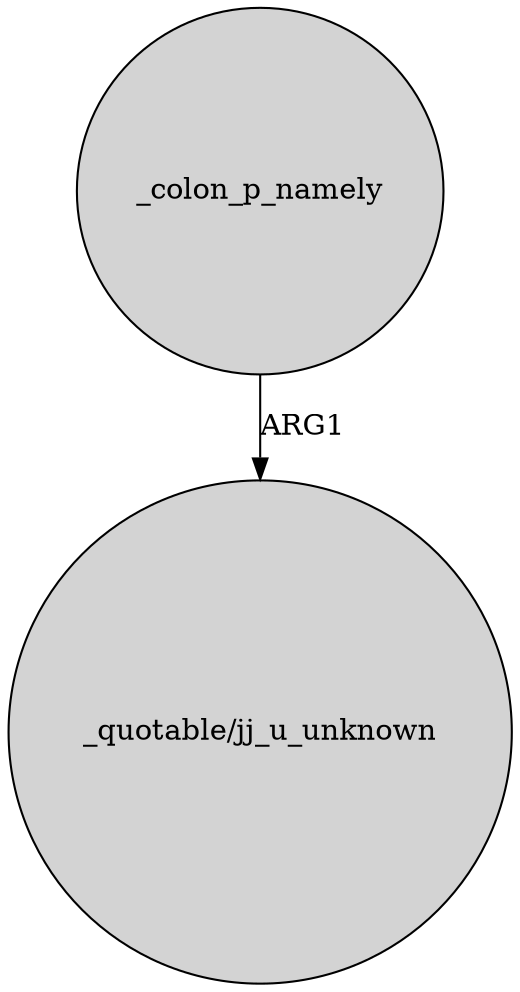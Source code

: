 digraph {
	node [shape=circle style=filled]
	_colon_p_namely -> "_quotable/jj_u_unknown" [label=ARG1]
}
